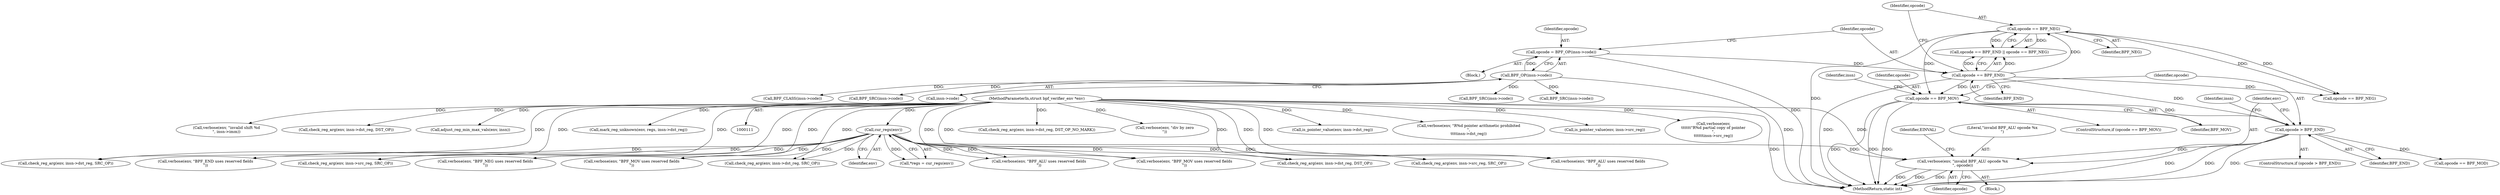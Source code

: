 digraph "0_linux_0c17d1d2c61936401f4702e1846e2c19b200f958_0@pointer" {
"1000453" [label="(Call,verbose(env, \"invalid BPF_ALU opcode %x\n\", opcode))"];
"1000118" [label="(Call,cur_regs(env))"];
"1000112" [label="(MethodParameterIn,struct bpf_verifier_env *env)"];
"1000449" [label="(Call,opcode > BPF_END)"];
"1000262" [label="(Call,opcode == BPF_MOV)"];
"1000133" [label="(Call,opcode == BPF_NEG)"];
"1000130" [label="(Call,opcode == BPF_END)"];
"1000121" [label="(Call,opcode = BPF_OP(insn->code))"];
"1000123" [label="(Call,BPF_OP(insn->code))"];
"1000168" [label="(Call,verbose(env, \"BPF_NEG uses reserved fields\n\"))"];
"1000459" [label="(Identifier,EINVAL)"];
"1000135" [label="(Identifier,BPF_NEG)"];
"1000268" [label="(Call,BPF_SRC(insn->code))"];
"1000287" [label="(Call,verbose(env, \"BPF_MOV uses reserved fields\n\"))"];
"1000464" [label="(Call,BPF_SRC(insn->code))"];
"1000448" [label="(ControlStructure,if (opcode > BPF_END))"];
"1000138" [label="(Call,opcode == BPF_NEG)"];
"1000524" [label="(Call,check_reg_arg(env, insn->dst_reg, SRC_OP))"];
"1000450" [label="(Identifier,opcode)"];
"1000112" [label="(MethodParameterIn,struct bpf_verifier_env *env)"];
"1000451" [label="(Identifier,BPF_END)"];
"1000261" [label="(ControlStructure,if (opcode == BPF_MOV))"];
"1000208" [label="(Call,BPF_CLASS(insn->code))"];
"1000516" [label="(Call,verbose(env, \"BPF_ALU uses reserved fields\n\"))"];
"1000119" [label="(Identifier,env)"];
"1000618" [label="(Call,check_reg_arg(env, insn->dst_reg, DST_OP_NO_MARK))"];
"1000556" [label="(Call,verbose(env, \"div by zero\n\"))"];
"1000466" [label="(Identifier,insn)"];
"1000122" [label="(Identifier,opcode)"];
"1000320" [label="(Call,verbose(env, \"BPF_MOV uses reserved fields\n\"))"];
"1000328" [label="(Call,check_reg_arg(env, insn->dst_reg, DST_OP))"];
"1000491" [label="(Call,check_reg_arg(env, insn->src_reg, SRC_OP))"];
"1000483" [label="(Call,verbose(env, \"BPF_ALU uses reserved fields\n\"))"];
"1000453" [label="(Call,verbose(env, \"invalid BPF_ALU opcode %x\n\", opcode))"];
"1000233" [label="(Call,is_pointer_value(env, insn->dst_reg))"];
"1000270" [label="(Identifier,insn)"];
"1000239" [label="(Call,verbose(env, \"R%d pointer arithmetic prohibited\n\",\n\t\t\t\tinsn->dst_reg))"];
"1000145" [label="(Call,BPF_SRC(insn->code))"];
"1000454" [label="(Identifier,env)"];
"1000377" [label="(Call,is_pointer_value(env, insn->src_reg))"];
"1000537" [label="(Call,opcode == BPF_MOD)"];
"1000262" [label="(Call,opcode == BPF_MOV)"];
"1000383" [label="(Call,verbose(env,\n\t\t\t\t\t\t\"R%d partial copy of pointer\n\",\n\t\t\t\t\t\tinsn->src_reg))"];
"1000607" [label="(Call,verbose(env, \"invalid shift %d\n\", insn->imm))"];
"1000131" [label="(Identifier,opcode)"];
"1000295" [label="(Call,check_reg_arg(env, insn->src_reg, SRC_OP))"];
"1000250" [label="(Call,check_reg_arg(env, insn->dst_reg, DST_OP))"];
"1000449" [label="(Call,opcode > BPF_END)"];
"1000116" [label="(Call,*regs = cur_regs(env))"];
"1000629" [label="(Call,adjust_reg_min_max_vals(env, insn))"];
"1000264" [label="(Identifier,BPF_MOV)"];
"1000222" [label="(Call,check_reg_arg(env, insn->dst_reg, SRC_OP))"];
"1000634" [label="(MethodReturn,static int)"];
"1000118" [label="(Call,cur_regs(env))"];
"1000455" [label="(Literal,\"invalid BPF_ALU opcode %x\n\")"];
"1000392" [label="(Call,mark_reg_unknown(env, regs, insn->dst_reg))"];
"1000132" [label="(Identifier,BPF_END)"];
"1000456" [label="(Identifier,opcode)"];
"1000121" [label="(Call,opcode = BPF_OP(insn->code))"];
"1000114" [label="(Block,)"];
"1000263" [label="(Identifier,opcode)"];
"1000133" [label="(Call,opcode == BPF_NEG)"];
"1000123" [label="(Call,BPF_OP(insn->code))"];
"1000130" [label="(Call,opcode == BPF_END)"];
"1000124" [label="(Call,insn->code)"];
"1000129" [label="(Call,opcode == BPF_END || opcode == BPF_NEG)"];
"1000214" [label="(Call,verbose(env, \"BPF_END uses reserved fields\n\"))"];
"1000134" [label="(Identifier,opcode)"];
"1000452" [label="(Block,)"];
"1000453" -> "1000452"  [label="AST: "];
"1000453" -> "1000456"  [label="CFG: "];
"1000454" -> "1000453"  [label="AST: "];
"1000455" -> "1000453"  [label="AST: "];
"1000456" -> "1000453"  [label="AST: "];
"1000459" -> "1000453"  [label="CFG: "];
"1000453" -> "1000634"  [label="DDG: "];
"1000453" -> "1000634"  [label="DDG: "];
"1000453" -> "1000634"  [label="DDG: "];
"1000118" -> "1000453"  [label="DDG: "];
"1000112" -> "1000453"  [label="DDG: "];
"1000449" -> "1000453"  [label="DDG: "];
"1000118" -> "1000116"  [label="AST: "];
"1000118" -> "1000119"  [label="CFG: "];
"1000119" -> "1000118"  [label="AST: "];
"1000116" -> "1000118"  [label="CFG: "];
"1000118" -> "1000116"  [label="DDG: "];
"1000112" -> "1000118"  [label="DDG: "];
"1000118" -> "1000168"  [label="DDG: "];
"1000118" -> "1000214"  [label="DDG: "];
"1000118" -> "1000222"  [label="DDG: "];
"1000118" -> "1000287"  [label="DDG: "];
"1000118" -> "1000295"  [label="DDG: "];
"1000118" -> "1000320"  [label="DDG: "];
"1000118" -> "1000328"  [label="DDG: "];
"1000118" -> "1000483"  [label="DDG: "];
"1000118" -> "1000491"  [label="DDG: "];
"1000118" -> "1000516"  [label="DDG: "];
"1000118" -> "1000524"  [label="DDG: "];
"1000112" -> "1000111"  [label="AST: "];
"1000112" -> "1000634"  [label="DDG: "];
"1000112" -> "1000168"  [label="DDG: "];
"1000112" -> "1000214"  [label="DDG: "];
"1000112" -> "1000222"  [label="DDG: "];
"1000112" -> "1000233"  [label="DDG: "];
"1000112" -> "1000239"  [label="DDG: "];
"1000112" -> "1000250"  [label="DDG: "];
"1000112" -> "1000287"  [label="DDG: "];
"1000112" -> "1000295"  [label="DDG: "];
"1000112" -> "1000320"  [label="DDG: "];
"1000112" -> "1000328"  [label="DDG: "];
"1000112" -> "1000377"  [label="DDG: "];
"1000112" -> "1000383"  [label="DDG: "];
"1000112" -> "1000392"  [label="DDG: "];
"1000112" -> "1000483"  [label="DDG: "];
"1000112" -> "1000491"  [label="DDG: "];
"1000112" -> "1000516"  [label="DDG: "];
"1000112" -> "1000524"  [label="DDG: "];
"1000112" -> "1000556"  [label="DDG: "];
"1000112" -> "1000607"  [label="DDG: "];
"1000112" -> "1000618"  [label="DDG: "];
"1000112" -> "1000629"  [label="DDG: "];
"1000449" -> "1000448"  [label="AST: "];
"1000449" -> "1000451"  [label="CFG: "];
"1000450" -> "1000449"  [label="AST: "];
"1000451" -> "1000449"  [label="AST: "];
"1000454" -> "1000449"  [label="CFG: "];
"1000466" -> "1000449"  [label="CFG: "];
"1000449" -> "1000634"  [label="DDG: "];
"1000449" -> "1000634"  [label="DDG: "];
"1000449" -> "1000634"  [label="DDG: "];
"1000262" -> "1000449"  [label="DDG: "];
"1000130" -> "1000449"  [label="DDG: "];
"1000449" -> "1000537"  [label="DDG: "];
"1000262" -> "1000261"  [label="AST: "];
"1000262" -> "1000264"  [label="CFG: "];
"1000263" -> "1000262"  [label="AST: "];
"1000264" -> "1000262"  [label="AST: "];
"1000270" -> "1000262"  [label="CFG: "];
"1000450" -> "1000262"  [label="CFG: "];
"1000262" -> "1000634"  [label="DDG: "];
"1000262" -> "1000634"  [label="DDG: "];
"1000262" -> "1000634"  [label="DDG: "];
"1000133" -> "1000262"  [label="DDG: "];
"1000130" -> "1000262"  [label="DDG: "];
"1000133" -> "1000129"  [label="AST: "];
"1000133" -> "1000135"  [label="CFG: "];
"1000134" -> "1000133"  [label="AST: "];
"1000135" -> "1000133"  [label="AST: "];
"1000129" -> "1000133"  [label="CFG: "];
"1000133" -> "1000634"  [label="DDG: "];
"1000133" -> "1000129"  [label="DDG: "];
"1000133" -> "1000129"  [label="DDG: "];
"1000130" -> "1000133"  [label="DDG: "];
"1000133" -> "1000138"  [label="DDG: "];
"1000133" -> "1000138"  [label="DDG: "];
"1000130" -> "1000129"  [label="AST: "];
"1000130" -> "1000132"  [label="CFG: "];
"1000131" -> "1000130"  [label="AST: "];
"1000132" -> "1000130"  [label="AST: "];
"1000134" -> "1000130"  [label="CFG: "];
"1000129" -> "1000130"  [label="CFG: "];
"1000130" -> "1000634"  [label="DDG: "];
"1000130" -> "1000129"  [label="DDG: "];
"1000130" -> "1000129"  [label="DDG: "];
"1000121" -> "1000130"  [label="DDG: "];
"1000130" -> "1000138"  [label="DDG: "];
"1000121" -> "1000114"  [label="AST: "];
"1000121" -> "1000123"  [label="CFG: "];
"1000122" -> "1000121"  [label="AST: "];
"1000123" -> "1000121"  [label="AST: "];
"1000131" -> "1000121"  [label="CFG: "];
"1000121" -> "1000634"  [label="DDG: "];
"1000123" -> "1000121"  [label="DDG: "];
"1000123" -> "1000124"  [label="CFG: "];
"1000124" -> "1000123"  [label="AST: "];
"1000123" -> "1000634"  [label="DDG: "];
"1000123" -> "1000145"  [label="DDG: "];
"1000123" -> "1000208"  [label="DDG: "];
"1000123" -> "1000268"  [label="DDG: "];
"1000123" -> "1000464"  [label="DDG: "];
}
